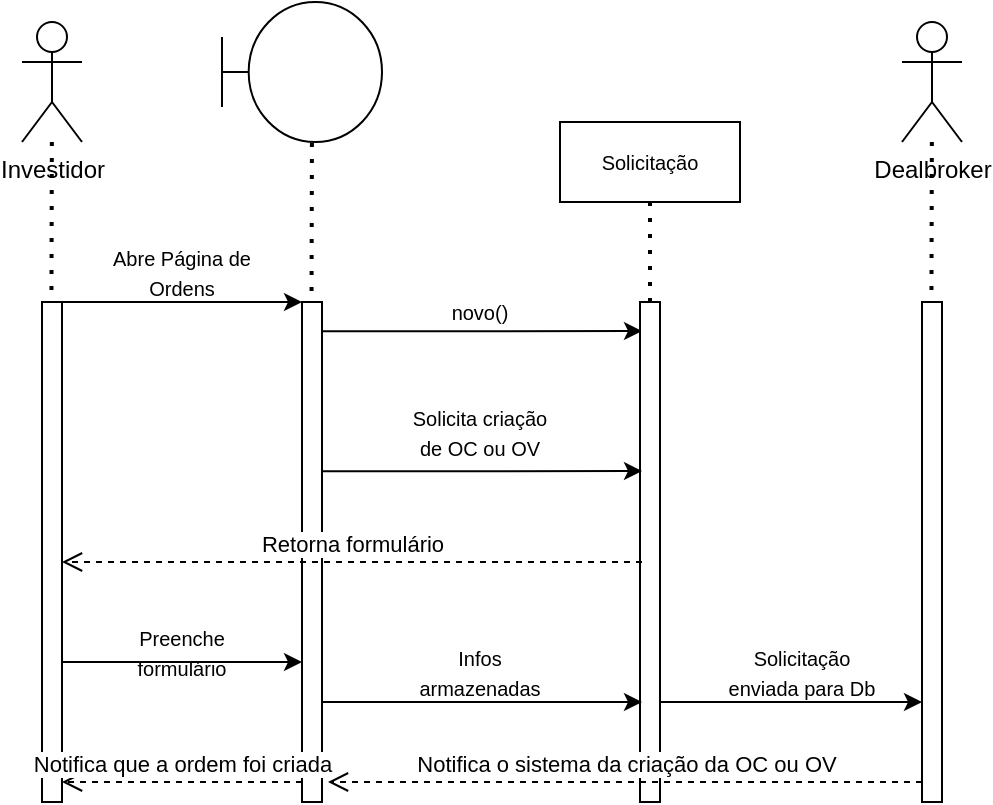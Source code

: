 <mxfile version="18.0.6" type="device"><diagram id="1juvPyNJVfWWzI6Rz88u" name="Página-1"><mxGraphModel dx="702" dy="865" grid="1" gridSize="10" guides="1" tooltips="1" connect="1" arrows="1" fold="1" page="1" pageScale="1" pageWidth="827" pageHeight="1169" math="0" shadow="0"><root><mxCell id="0"/><mxCell id="1" parent="0"/><mxCell id="iID805jJ1FoHFfd_HUIc-1" value="Investidor" style="shape=umlActor;verticalLabelPosition=bottom;verticalAlign=top;html=1;outlineConnect=0;" parent="1" vertex="1"><mxGeometry x="100" y="170" width="30" height="60" as="geometry"/></mxCell><mxCell id="iID805jJ1FoHFfd_HUIc-2" value="" style="html=1;points=[];perimeter=orthogonalPerimeter;" parent="1" vertex="1"><mxGeometry x="110" y="310" width="10" height="250" as="geometry"/></mxCell><mxCell id="iID805jJ1FoHFfd_HUIc-3" value="" style="endArrow=none;dashed=1;html=1;dashPattern=1 3;strokeWidth=2;rounded=0;entryX=0.472;entryY=-0.002;entryDx=0;entryDy=0;entryPerimeter=0;" parent="1" source="iID805jJ1FoHFfd_HUIc-1" target="iID805jJ1FoHFfd_HUIc-2" edge="1"><mxGeometry width="50" height="50" relative="1" as="geometry"><mxPoint x="340" y="470" as="sourcePoint"/><mxPoint x="115" y="300" as="targetPoint"/></mxGeometry></mxCell><mxCell id="iID805jJ1FoHFfd_HUIc-4" value="" style="html=1;points=[];perimeter=orthogonalPerimeter;" parent="1" vertex="1"><mxGeometry x="240" y="310" width="10" height="250" as="geometry"/></mxCell><mxCell id="iID805jJ1FoHFfd_HUIc-5" value="" style="endArrow=classic;html=1;rounded=0;exitX=1;exitY=0.04;exitDx=0;exitDy=0;exitPerimeter=0;entryX=0;entryY=0.04;entryDx=0;entryDy=0;entryPerimeter=0;" parent="1" edge="1"><mxGeometry width="50" height="50" relative="1" as="geometry"><mxPoint x="120" y="310" as="sourcePoint"/><mxPoint x="240" y="310" as="targetPoint"/><Array as="points"><mxPoint x="210" y="310"/></Array></mxGeometry></mxCell><mxCell id="iID805jJ1FoHFfd_HUIc-6" value="" style="endArrow=none;dashed=1;html=1;dashPattern=1 3;strokeWidth=2;rounded=0;entryX=0.472;entryY=-0.002;entryDx=0;entryDy=0;entryPerimeter=0;" parent="1" edge="1"><mxGeometry width="50" height="50" relative="1" as="geometry"><mxPoint x="244.963" y="230.5" as="sourcePoint"/><mxPoint x="244.76" y="310" as="targetPoint"/></mxGeometry></mxCell><mxCell id="iID805jJ1FoHFfd_HUIc-7" value="" style="shape=umlBoundary;whiteSpace=wrap;html=1;" parent="1" vertex="1"><mxGeometry x="200" y="160" width="80" height="70" as="geometry"/></mxCell><mxCell id="iID805jJ1FoHFfd_HUIc-8" value="&lt;span style=&quot;font-size: 10px;&quot;&gt;Abre Página de Ordens&lt;/span&gt;" style="text;html=1;strokeColor=none;fillColor=none;align=center;verticalAlign=middle;whiteSpace=wrap;rounded=0;" parent="1" vertex="1"><mxGeometry x="140" y="280" width="80" height="30" as="geometry"/></mxCell><mxCell id="iID805jJ1FoHFfd_HUIc-9" value="" style="endArrow=classic;html=1;rounded=0;exitX=1;exitY=0.04;exitDx=0;exitDy=0;exitPerimeter=0;entryX=0.1;entryY=0.058;entryDx=0;entryDy=0;entryPerimeter=0;" parent="1" target="iID805jJ1FoHFfd_HUIc-12" edge="1"><mxGeometry width="50" height="50" relative="1" as="geometry"><mxPoint x="250" y="324.58" as="sourcePoint"/><mxPoint x="370" y="324.58" as="targetPoint"/><Array as="points"><mxPoint x="340" y="324.58"/></Array></mxGeometry></mxCell><mxCell id="iID805jJ1FoHFfd_HUIc-10" value="Solicitação" style="rounded=0;whiteSpace=wrap;html=1;fontSize=10;" parent="1" vertex="1"><mxGeometry x="369" y="220" width="90" height="40" as="geometry"/></mxCell><mxCell id="iID805jJ1FoHFfd_HUIc-11" value="&lt;font style=&quot;font-size: 10px;&quot;&gt;novo()&lt;/font&gt;" style="text;html=1;strokeColor=none;fillColor=none;align=center;verticalAlign=middle;whiteSpace=wrap;rounded=0;" parent="1" vertex="1"><mxGeometry x="289" y="300" width="80" height="30" as="geometry"/></mxCell><mxCell id="iID805jJ1FoHFfd_HUIc-12" value="" style="html=1;points=[];perimeter=orthogonalPerimeter;fontSize=10;" parent="1" vertex="1"><mxGeometry x="409" y="310" width="10" height="250" as="geometry"/></mxCell><mxCell id="iID805jJ1FoHFfd_HUIc-13" value="" style="endArrow=none;dashed=1;html=1;dashPattern=1 3;strokeWidth=2;rounded=0;fontSize=10;entryX=0.5;entryY=1;entryDx=0;entryDy=0;" parent="1" target="iID805jJ1FoHFfd_HUIc-10" edge="1"><mxGeometry width="50" height="50" relative="1" as="geometry"><mxPoint x="414" y="310" as="sourcePoint"/><mxPoint x="220" y="380" as="targetPoint"/></mxGeometry></mxCell><mxCell id="iID805jJ1FoHFfd_HUIc-14" value="" style="endArrow=classic;html=1;rounded=0;exitX=1;exitY=0.04;exitDx=0;exitDy=0;exitPerimeter=0;entryX=0.1;entryY=0.338;entryDx=0;entryDy=0;entryPerimeter=0;" parent="1" target="iID805jJ1FoHFfd_HUIc-12" edge="1"><mxGeometry width="50" height="50" relative="1" as="geometry"><mxPoint x="250" y="394.58" as="sourcePoint"/><mxPoint x="370" y="394.58" as="targetPoint"/><Array as="points"><mxPoint x="340" y="394.58"/></Array></mxGeometry></mxCell><mxCell id="iID805jJ1FoHFfd_HUIc-15" value="&lt;font style=&quot;font-size: 10px;&quot;&gt;Solicita criação de OC ou OV&lt;/font&gt;" style="text;html=1;strokeColor=none;fillColor=none;align=center;verticalAlign=middle;whiteSpace=wrap;rounded=0;" parent="1" vertex="1"><mxGeometry x="289" y="360" width="80" height="30" as="geometry"/></mxCell><mxCell id="iID805jJ1FoHFfd_HUIc-16" value="Retorna formulário" style="html=1;verticalAlign=bottom;endArrow=open;dashed=1;endSize=8;rounded=0;exitX=0.1;exitY=0.52;exitDx=0;exitDy=0;exitPerimeter=0;entryX=1;entryY=0.52;entryDx=0;entryDy=0;entryPerimeter=0;" parent="1" source="iID805jJ1FoHFfd_HUIc-12" target="iID805jJ1FoHFfd_HUIc-2" edge="1"><mxGeometry relative="1" as="geometry"><mxPoint x="310" y="340" as="sourcePoint"/><mxPoint x="230" y="340" as="targetPoint"/></mxGeometry></mxCell><mxCell id="iID805jJ1FoHFfd_HUIc-17" value="" style="endArrow=classic;html=1;rounded=0;exitX=1;exitY=0.72;exitDx=0;exitDy=0;exitPerimeter=0;" parent="1" source="iID805jJ1FoHFfd_HUIc-2" edge="1"><mxGeometry width="50" height="50" relative="1" as="geometry"><mxPoint x="250" y="370" as="sourcePoint"/><mxPoint x="240" y="490" as="targetPoint"/></mxGeometry></mxCell><mxCell id="iID805jJ1FoHFfd_HUIc-18" value="" style="endArrow=classic;html=1;rounded=0;exitX=1;exitY=0.72;exitDx=0;exitDy=0;exitPerimeter=0;entryX=0.1;entryY=0.8;entryDx=0;entryDy=0;entryPerimeter=0;" parent="1" target="iID805jJ1FoHFfd_HUIc-12" edge="1"><mxGeometry width="50" height="50" relative="1" as="geometry"><mxPoint x="250" y="510" as="sourcePoint"/><mxPoint x="370" y="510" as="targetPoint"/></mxGeometry></mxCell><mxCell id="iID805jJ1FoHFfd_HUIc-19" value="&lt;span style=&quot;font-size: 10px;&quot;&gt;Preenche formulário&lt;/span&gt;" style="text;html=1;strokeColor=none;fillColor=none;align=center;verticalAlign=middle;whiteSpace=wrap;rounded=0;" parent="1" vertex="1"><mxGeometry x="140" y="470" width="80" height="30" as="geometry"/></mxCell><mxCell id="iID805jJ1FoHFfd_HUIc-20" value="&lt;font style=&quot;font-size: 10px;&quot;&gt;Infos armazenadas&lt;/font&gt;" style="text;html=1;strokeColor=none;fillColor=none;align=center;verticalAlign=middle;whiteSpace=wrap;rounded=0;" parent="1" vertex="1"><mxGeometry x="289" y="480" width="80" height="30" as="geometry"/></mxCell><mxCell id="iID805jJ1FoHFfd_HUIc-21" value="Notifica que a ordem foi criada" style="html=1;verticalAlign=bottom;endArrow=open;dashed=1;endSize=8;rounded=0;entryX=1;entryY=0.96;entryDx=0;entryDy=0;entryPerimeter=0;exitX=0;exitY=0.96;exitDx=0;exitDy=0;exitPerimeter=0;" parent="1" source="iID805jJ1FoHFfd_HUIc-4" target="iID805jJ1FoHFfd_HUIc-2" edge="1"><mxGeometry relative="1" as="geometry"><mxPoint x="230" y="550" as="sourcePoint"/><mxPoint x="230" y="340" as="targetPoint"/></mxGeometry></mxCell><mxCell id="iID805jJ1FoHFfd_HUIc-22" value="" style="html=1;points=[];perimeter=orthogonalPerimeter;fontSize=10;" parent="1" vertex="1"><mxGeometry x="550" y="310" width="10" height="250" as="geometry"/></mxCell><mxCell id="iID805jJ1FoHFfd_HUIc-25" value="Dealbroker" style="shape=umlActor;verticalLabelPosition=bottom;verticalAlign=top;html=1;outlineConnect=0;" parent="1" vertex="1"><mxGeometry x="540" y="170" width="30" height="60" as="geometry"/></mxCell><mxCell id="iID805jJ1FoHFfd_HUIc-26" value="" style="endArrow=none;dashed=1;html=1;dashPattern=1 3;strokeWidth=2;rounded=0;entryX=0.472;entryY=-0.002;entryDx=0;entryDy=0;entryPerimeter=0;" parent="1" source="iID805jJ1FoHFfd_HUIc-25" edge="1"><mxGeometry width="50" height="50" relative="1" as="geometry"><mxPoint x="780" y="470" as="sourcePoint"/><mxPoint x="554.72" y="309.5" as="targetPoint"/></mxGeometry></mxCell><mxCell id="iID805jJ1FoHFfd_HUIc-27" value="Notifica o sistema da criação da OC ou OV" style="html=1;verticalAlign=bottom;endArrow=open;dashed=1;endSize=8;rounded=0;exitX=0;exitY=0.96;exitDx=0;exitDy=0;exitPerimeter=0;entryX=1.3;entryY=0.96;entryDx=0;entryDy=0;entryPerimeter=0;" parent="1" source="iID805jJ1FoHFfd_HUIc-22" edge="1" target="iID805jJ1FoHFfd_HUIc-4"><mxGeometry relative="1" as="geometry"><mxPoint x="540" y="530" as="sourcePoint"/><mxPoint x="420" y="550" as="targetPoint"/></mxGeometry></mxCell><mxCell id="iID805jJ1FoHFfd_HUIc-28" value="" style="endArrow=classic;html=1;rounded=0;exitX=1;exitY=0.72;exitDx=0;exitDy=0;exitPerimeter=0;" parent="1" edge="1"><mxGeometry width="50" height="50" relative="1" as="geometry"><mxPoint x="419" y="510" as="sourcePoint"/><mxPoint x="550" y="510" as="targetPoint"/></mxGeometry></mxCell><mxCell id="iID805jJ1FoHFfd_HUIc-29" value="&lt;font style=&quot;font-size: 10px;&quot;&gt;Solicitação enviada para Db&lt;/font&gt;" style="text;html=1;strokeColor=none;fillColor=none;align=center;verticalAlign=middle;whiteSpace=wrap;rounded=0;" parent="1" vertex="1"><mxGeometry x="450" y="480" width="80" height="30" as="geometry"/></mxCell></root></mxGraphModel></diagram></mxfile>